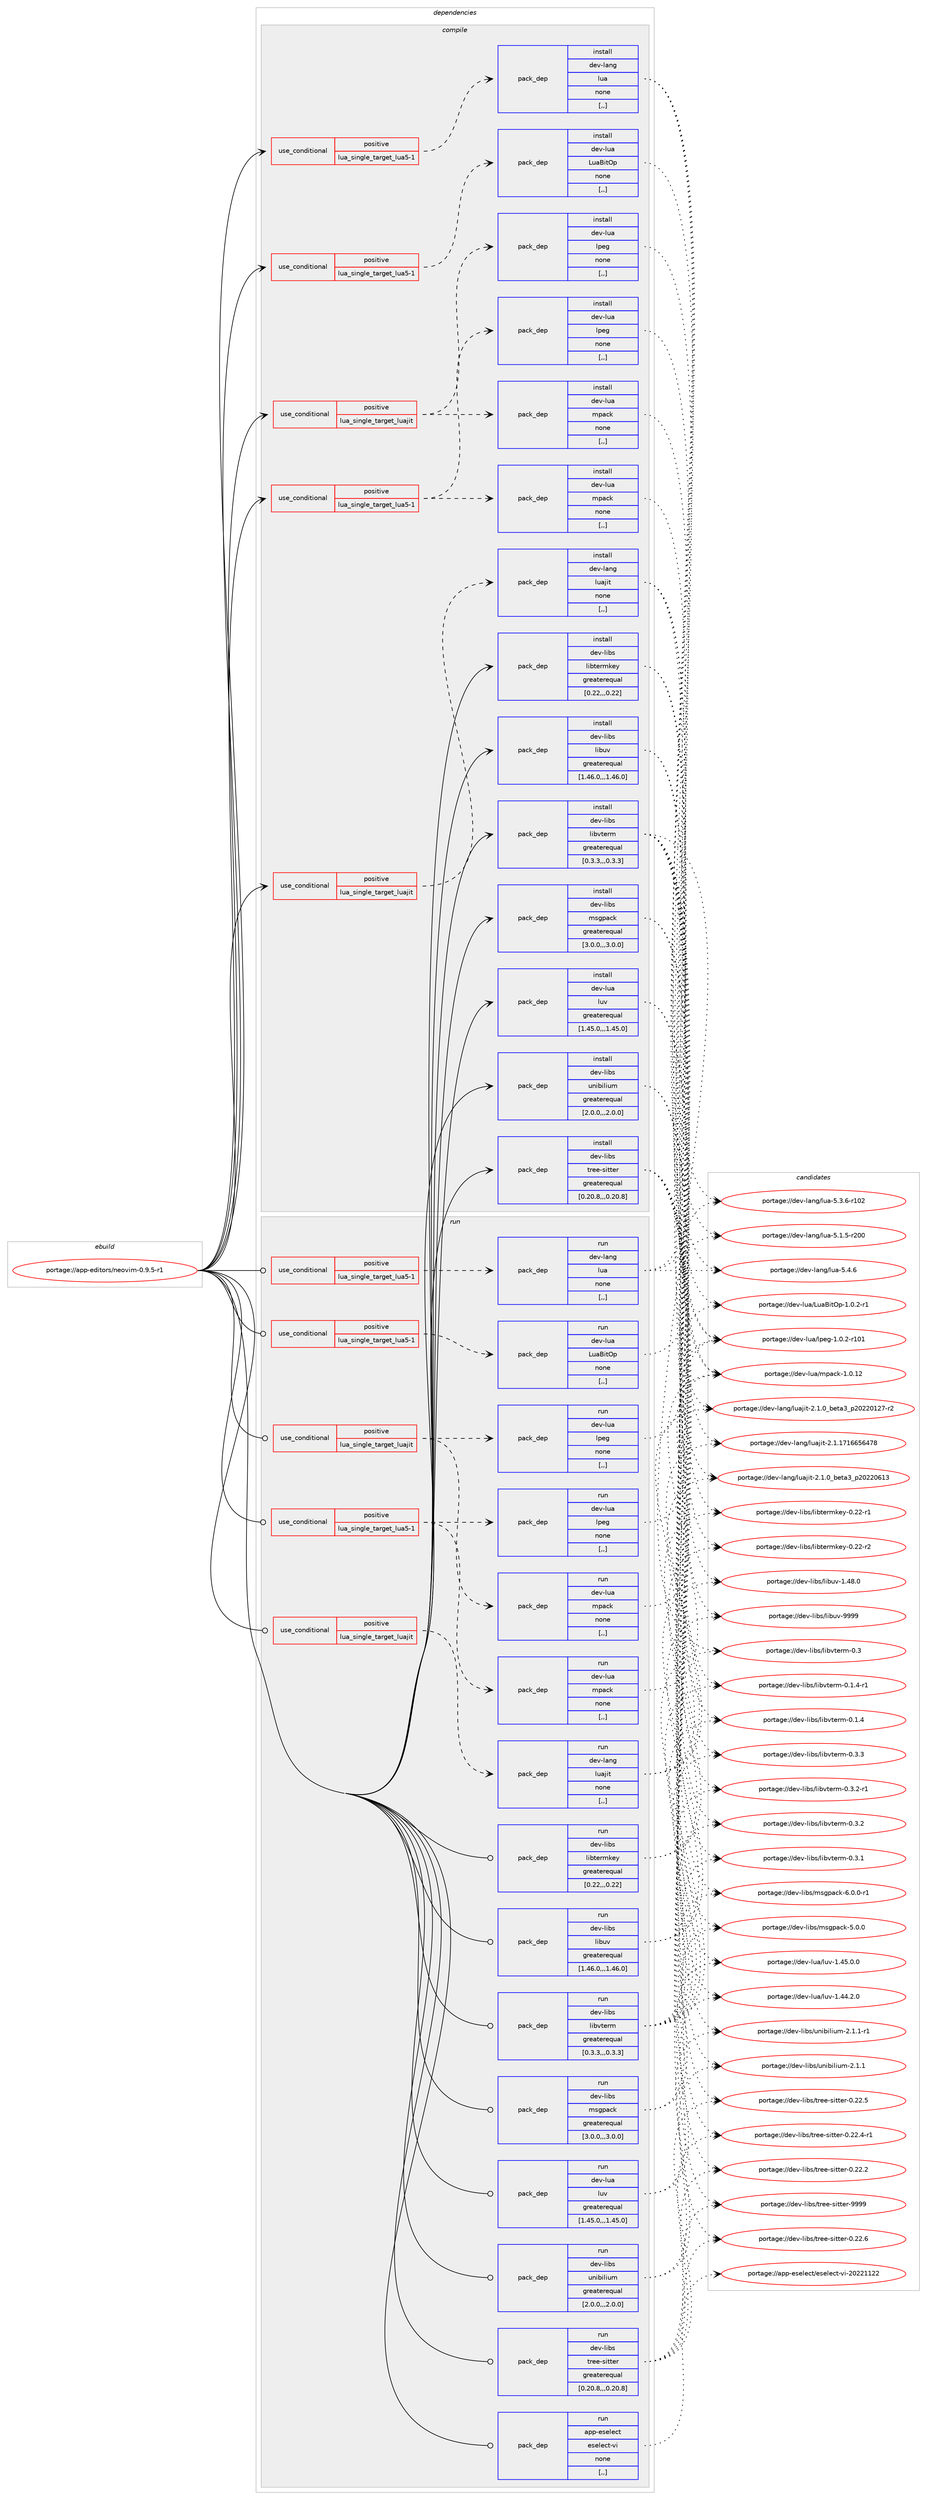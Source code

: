 digraph prolog {

# *************
# Graph options
# *************

newrank=true;
concentrate=true;
compound=true;
graph [rankdir=LR,fontname=Helvetica,fontsize=10,ranksep=1.5];#, ranksep=2.5, nodesep=0.2];
edge  [arrowhead=vee];
node  [fontname=Helvetica,fontsize=10];

# **********
# The ebuild
# **********

subgraph cluster_leftcol {
color=gray;
label=<<i>ebuild</i>>;
id [label="portage://app-editors/neovim-0.9.5-r1", color=red, width=4, href="../app-editors/neovim-0.9.5-r1.svg"];
}

# ****************
# The dependencies
# ****************

subgraph cluster_midcol {
color=gray;
label=<<i>dependencies</i>>;
subgraph cluster_compile {
fillcolor="#eeeeee";
style=filled;
label=<<i>compile</i>>;
subgraph cond5514 {
dependency19905 [label=<<TABLE BORDER="0" CELLBORDER="1" CELLSPACING="0" CELLPADDING="4"><TR><TD ROWSPAN="3" CELLPADDING="10">use_conditional</TD></TR><TR><TD>positive</TD></TR><TR><TD>lua_single_target_lua5-1</TD></TR></TABLE>>, shape=none, color=red];
subgraph pack14266 {
dependency19906 [label=<<TABLE BORDER="0" CELLBORDER="1" CELLSPACING="0" CELLPADDING="4" WIDTH="220"><TR><TD ROWSPAN="6" CELLPADDING="30">pack_dep</TD></TR><TR><TD WIDTH="110">install</TD></TR><TR><TD>dev-lang</TD></TR><TR><TD>lua</TD></TR><TR><TD>none</TD></TR><TR><TD>[,,]</TD></TR></TABLE>>, shape=none, color=blue];
}
dependency19905:e -> dependency19906:w [weight=20,style="dashed",arrowhead="vee"];
}
id:e -> dependency19905:w [weight=20,style="solid",arrowhead="vee"];
subgraph cond5515 {
dependency19907 [label=<<TABLE BORDER="0" CELLBORDER="1" CELLSPACING="0" CELLPADDING="4"><TR><TD ROWSPAN="3" CELLPADDING="10">use_conditional</TD></TR><TR><TD>positive</TD></TR><TR><TD>lua_single_target_lua5-1</TD></TR></TABLE>>, shape=none, color=red];
subgraph pack14267 {
dependency19908 [label=<<TABLE BORDER="0" CELLBORDER="1" CELLSPACING="0" CELLPADDING="4" WIDTH="220"><TR><TD ROWSPAN="6" CELLPADDING="30">pack_dep</TD></TR><TR><TD WIDTH="110">install</TD></TR><TR><TD>dev-lua</TD></TR><TR><TD>LuaBitOp</TD></TR><TR><TD>none</TD></TR><TR><TD>[,,]</TD></TR></TABLE>>, shape=none, color=blue];
}
dependency19907:e -> dependency19908:w [weight=20,style="dashed",arrowhead="vee"];
}
id:e -> dependency19907:w [weight=20,style="solid",arrowhead="vee"];
subgraph cond5516 {
dependency19909 [label=<<TABLE BORDER="0" CELLBORDER="1" CELLSPACING="0" CELLPADDING="4"><TR><TD ROWSPAN="3" CELLPADDING="10">use_conditional</TD></TR><TR><TD>positive</TD></TR><TR><TD>lua_single_target_lua5-1</TD></TR></TABLE>>, shape=none, color=red];
subgraph pack14268 {
dependency19910 [label=<<TABLE BORDER="0" CELLBORDER="1" CELLSPACING="0" CELLPADDING="4" WIDTH="220"><TR><TD ROWSPAN="6" CELLPADDING="30">pack_dep</TD></TR><TR><TD WIDTH="110">install</TD></TR><TR><TD>dev-lua</TD></TR><TR><TD>lpeg</TD></TR><TR><TD>none</TD></TR><TR><TD>[,,]</TD></TR></TABLE>>, shape=none, color=blue];
}
dependency19909:e -> dependency19910:w [weight=20,style="dashed",arrowhead="vee"];
subgraph pack14269 {
dependency19911 [label=<<TABLE BORDER="0" CELLBORDER="1" CELLSPACING="0" CELLPADDING="4" WIDTH="220"><TR><TD ROWSPAN="6" CELLPADDING="30">pack_dep</TD></TR><TR><TD WIDTH="110">install</TD></TR><TR><TD>dev-lua</TD></TR><TR><TD>mpack</TD></TR><TR><TD>none</TD></TR><TR><TD>[,,]</TD></TR></TABLE>>, shape=none, color=blue];
}
dependency19909:e -> dependency19911:w [weight=20,style="dashed",arrowhead="vee"];
}
id:e -> dependency19909:w [weight=20,style="solid",arrowhead="vee"];
subgraph cond5517 {
dependency19912 [label=<<TABLE BORDER="0" CELLBORDER="1" CELLSPACING="0" CELLPADDING="4"><TR><TD ROWSPAN="3" CELLPADDING="10">use_conditional</TD></TR><TR><TD>positive</TD></TR><TR><TD>lua_single_target_luajit</TD></TR></TABLE>>, shape=none, color=red];
subgraph pack14270 {
dependency19913 [label=<<TABLE BORDER="0" CELLBORDER="1" CELLSPACING="0" CELLPADDING="4" WIDTH="220"><TR><TD ROWSPAN="6" CELLPADDING="30">pack_dep</TD></TR><TR><TD WIDTH="110">install</TD></TR><TR><TD>dev-lang</TD></TR><TR><TD>luajit</TD></TR><TR><TD>none</TD></TR><TR><TD>[,,]</TD></TR></TABLE>>, shape=none, color=blue];
}
dependency19912:e -> dependency19913:w [weight=20,style="dashed",arrowhead="vee"];
}
id:e -> dependency19912:w [weight=20,style="solid",arrowhead="vee"];
subgraph cond5518 {
dependency19914 [label=<<TABLE BORDER="0" CELLBORDER="1" CELLSPACING="0" CELLPADDING="4"><TR><TD ROWSPAN="3" CELLPADDING="10">use_conditional</TD></TR><TR><TD>positive</TD></TR><TR><TD>lua_single_target_luajit</TD></TR></TABLE>>, shape=none, color=red];
subgraph pack14271 {
dependency19915 [label=<<TABLE BORDER="0" CELLBORDER="1" CELLSPACING="0" CELLPADDING="4" WIDTH="220"><TR><TD ROWSPAN="6" CELLPADDING="30">pack_dep</TD></TR><TR><TD WIDTH="110">install</TD></TR><TR><TD>dev-lua</TD></TR><TR><TD>lpeg</TD></TR><TR><TD>none</TD></TR><TR><TD>[,,]</TD></TR></TABLE>>, shape=none, color=blue];
}
dependency19914:e -> dependency19915:w [weight=20,style="dashed",arrowhead="vee"];
subgraph pack14272 {
dependency19916 [label=<<TABLE BORDER="0" CELLBORDER="1" CELLSPACING="0" CELLPADDING="4" WIDTH="220"><TR><TD ROWSPAN="6" CELLPADDING="30">pack_dep</TD></TR><TR><TD WIDTH="110">install</TD></TR><TR><TD>dev-lua</TD></TR><TR><TD>mpack</TD></TR><TR><TD>none</TD></TR><TR><TD>[,,]</TD></TR></TABLE>>, shape=none, color=blue];
}
dependency19914:e -> dependency19916:w [weight=20,style="dashed",arrowhead="vee"];
}
id:e -> dependency19914:w [weight=20,style="solid",arrowhead="vee"];
subgraph pack14273 {
dependency19917 [label=<<TABLE BORDER="0" CELLBORDER="1" CELLSPACING="0" CELLPADDING="4" WIDTH="220"><TR><TD ROWSPAN="6" CELLPADDING="30">pack_dep</TD></TR><TR><TD WIDTH="110">install</TD></TR><TR><TD>dev-libs</TD></TR><TR><TD>libtermkey</TD></TR><TR><TD>greaterequal</TD></TR><TR><TD>[0.22,,,0.22]</TD></TR></TABLE>>, shape=none, color=blue];
}
id:e -> dependency19917:w [weight=20,style="solid",arrowhead="vee"];
subgraph pack14274 {
dependency19918 [label=<<TABLE BORDER="0" CELLBORDER="1" CELLSPACING="0" CELLPADDING="4" WIDTH="220"><TR><TD ROWSPAN="6" CELLPADDING="30">pack_dep</TD></TR><TR><TD WIDTH="110">install</TD></TR><TR><TD>dev-libs</TD></TR><TR><TD>libuv</TD></TR><TR><TD>greaterequal</TD></TR><TR><TD>[1.46.0,,,1.46.0]</TD></TR></TABLE>>, shape=none, color=blue];
}
id:e -> dependency19918:w [weight=20,style="solid",arrowhead="vee"];
subgraph pack14275 {
dependency19919 [label=<<TABLE BORDER="0" CELLBORDER="1" CELLSPACING="0" CELLPADDING="4" WIDTH="220"><TR><TD ROWSPAN="6" CELLPADDING="30">pack_dep</TD></TR><TR><TD WIDTH="110">install</TD></TR><TR><TD>dev-libs</TD></TR><TR><TD>libvterm</TD></TR><TR><TD>greaterequal</TD></TR><TR><TD>[0.3.3,,,0.3.3]</TD></TR></TABLE>>, shape=none, color=blue];
}
id:e -> dependency19919:w [weight=20,style="solid",arrowhead="vee"];
subgraph pack14276 {
dependency19920 [label=<<TABLE BORDER="0" CELLBORDER="1" CELLSPACING="0" CELLPADDING="4" WIDTH="220"><TR><TD ROWSPAN="6" CELLPADDING="30">pack_dep</TD></TR><TR><TD WIDTH="110">install</TD></TR><TR><TD>dev-libs</TD></TR><TR><TD>msgpack</TD></TR><TR><TD>greaterequal</TD></TR><TR><TD>[3.0.0,,,3.0.0]</TD></TR></TABLE>>, shape=none, color=blue];
}
id:e -> dependency19920:w [weight=20,style="solid",arrowhead="vee"];
subgraph pack14277 {
dependency19921 [label=<<TABLE BORDER="0" CELLBORDER="1" CELLSPACING="0" CELLPADDING="4" WIDTH="220"><TR><TD ROWSPAN="6" CELLPADDING="30">pack_dep</TD></TR><TR><TD WIDTH="110">install</TD></TR><TR><TD>dev-libs</TD></TR><TR><TD>tree-sitter</TD></TR><TR><TD>greaterequal</TD></TR><TR><TD>[0.20.8,,,0.20.8]</TD></TR></TABLE>>, shape=none, color=blue];
}
id:e -> dependency19921:w [weight=20,style="solid",arrowhead="vee"];
subgraph pack14278 {
dependency19922 [label=<<TABLE BORDER="0" CELLBORDER="1" CELLSPACING="0" CELLPADDING="4" WIDTH="220"><TR><TD ROWSPAN="6" CELLPADDING="30">pack_dep</TD></TR><TR><TD WIDTH="110">install</TD></TR><TR><TD>dev-libs</TD></TR><TR><TD>unibilium</TD></TR><TR><TD>greaterequal</TD></TR><TR><TD>[2.0.0,,,2.0.0]</TD></TR></TABLE>>, shape=none, color=blue];
}
id:e -> dependency19922:w [weight=20,style="solid",arrowhead="vee"];
subgraph pack14279 {
dependency19923 [label=<<TABLE BORDER="0" CELLBORDER="1" CELLSPACING="0" CELLPADDING="4" WIDTH="220"><TR><TD ROWSPAN="6" CELLPADDING="30">pack_dep</TD></TR><TR><TD WIDTH="110">install</TD></TR><TR><TD>dev-lua</TD></TR><TR><TD>luv</TD></TR><TR><TD>greaterequal</TD></TR><TR><TD>[1.45.0,,,1.45.0]</TD></TR></TABLE>>, shape=none, color=blue];
}
id:e -> dependency19923:w [weight=20,style="solid",arrowhead="vee"];
}
subgraph cluster_compileandrun {
fillcolor="#eeeeee";
style=filled;
label=<<i>compile and run</i>>;
}
subgraph cluster_run {
fillcolor="#eeeeee";
style=filled;
label=<<i>run</i>>;
subgraph cond5519 {
dependency19924 [label=<<TABLE BORDER="0" CELLBORDER="1" CELLSPACING="0" CELLPADDING="4"><TR><TD ROWSPAN="3" CELLPADDING="10">use_conditional</TD></TR><TR><TD>positive</TD></TR><TR><TD>lua_single_target_lua5-1</TD></TR></TABLE>>, shape=none, color=red];
subgraph pack14280 {
dependency19925 [label=<<TABLE BORDER="0" CELLBORDER="1" CELLSPACING="0" CELLPADDING="4" WIDTH="220"><TR><TD ROWSPAN="6" CELLPADDING="30">pack_dep</TD></TR><TR><TD WIDTH="110">run</TD></TR><TR><TD>dev-lang</TD></TR><TR><TD>lua</TD></TR><TR><TD>none</TD></TR><TR><TD>[,,]</TD></TR></TABLE>>, shape=none, color=blue];
}
dependency19924:e -> dependency19925:w [weight=20,style="dashed",arrowhead="vee"];
}
id:e -> dependency19924:w [weight=20,style="solid",arrowhead="odot"];
subgraph cond5520 {
dependency19926 [label=<<TABLE BORDER="0" CELLBORDER="1" CELLSPACING="0" CELLPADDING="4"><TR><TD ROWSPAN="3" CELLPADDING="10">use_conditional</TD></TR><TR><TD>positive</TD></TR><TR><TD>lua_single_target_lua5-1</TD></TR></TABLE>>, shape=none, color=red];
subgraph pack14281 {
dependency19927 [label=<<TABLE BORDER="0" CELLBORDER="1" CELLSPACING="0" CELLPADDING="4" WIDTH="220"><TR><TD ROWSPAN="6" CELLPADDING="30">pack_dep</TD></TR><TR><TD WIDTH="110">run</TD></TR><TR><TD>dev-lua</TD></TR><TR><TD>LuaBitOp</TD></TR><TR><TD>none</TD></TR><TR><TD>[,,]</TD></TR></TABLE>>, shape=none, color=blue];
}
dependency19926:e -> dependency19927:w [weight=20,style="dashed",arrowhead="vee"];
}
id:e -> dependency19926:w [weight=20,style="solid",arrowhead="odot"];
subgraph cond5521 {
dependency19928 [label=<<TABLE BORDER="0" CELLBORDER="1" CELLSPACING="0" CELLPADDING="4"><TR><TD ROWSPAN="3" CELLPADDING="10">use_conditional</TD></TR><TR><TD>positive</TD></TR><TR><TD>lua_single_target_lua5-1</TD></TR></TABLE>>, shape=none, color=red];
subgraph pack14282 {
dependency19929 [label=<<TABLE BORDER="0" CELLBORDER="1" CELLSPACING="0" CELLPADDING="4" WIDTH="220"><TR><TD ROWSPAN="6" CELLPADDING="30">pack_dep</TD></TR><TR><TD WIDTH="110">run</TD></TR><TR><TD>dev-lua</TD></TR><TR><TD>lpeg</TD></TR><TR><TD>none</TD></TR><TR><TD>[,,]</TD></TR></TABLE>>, shape=none, color=blue];
}
dependency19928:e -> dependency19929:w [weight=20,style="dashed",arrowhead="vee"];
subgraph pack14283 {
dependency19930 [label=<<TABLE BORDER="0" CELLBORDER="1" CELLSPACING="0" CELLPADDING="4" WIDTH="220"><TR><TD ROWSPAN="6" CELLPADDING="30">pack_dep</TD></TR><TR><TD WIDTH="110">run</TD></TR><TR><TD>dev-lua</TD></TR><TR><TD>mpack</TD></TR><TR><TD>none</TD></TR><TR><TD>[,,]</TD></TR></TABLE>>, shape=none, color=blue];
}
dependency19928:e -> dependency19930:w [weight=20,style="dashed",arrowhead="vee"];
}
id:e -> dependency19928:w [weight=20,style="solid",arrowhead="odot"];
subgraph cond5522 {
dependency19931 [label=<<TABLE BORDER="0" CELLBORDER="1" CELLSPACING="0" CELLPADDING="4"><TR><TD ROWSPAN="3" CELLPADDING="10">use_conditional</TD></TR><TR><TD>positive</TD></TR><TR><TD>lua_single_target_luajit</TD></TR></TABLE>>, shape=none, color=red];
subgraph pack14284 {
dependency19932 [label=<<TABLE BORDER="0" CELLBORDER="1" CELLSPACING="0" CELLPADDING="4" WIDTH="220"><TR><TD ROWSPAN="6" CELLPADDING="30">pack_dep</TD></TR><TR><TD WIDTH="110">run</TD></TR><TR><TD>dev-lang</TD></TR><TR><TD>luajit</TD></TR><TR><TD>none</TD></TR><TR><TD>[,,]</TD></TR></TABLE>>, shape=none, color=blue];
}
dependency19931:e -> dependency19932:w [weight=20,style="dashed",arrowhead="vee"];
}
id:e -> dependency19931:w [weight=20,style="solid",arrowhead="odot"];
subgraph cond5523 {
dependency19933 [label=<<TABLE BORDER="0" CELLBORDER="1" CELLSPACING="0" CELLPADDING="4"><TR><TD ROWSPAN="3" CELLPADDING="10">use_conditional</TD></TR><TR><TD>positive</TD></TR><TR><TD>lua_single_target_luajit</TD></TR></TABLE>>, shape=none, color=red];
subgraph pack14285 {
dependency19934 [label=<<TABLE BORDER="0" CELLBORDER="1" CELLSPACING="0" CELLPADDING="4" WIDTH="220"><TR><TD ROWSPAN="6" CELLPADDING="30">pack_dep</TD></TR><TR><TD WIDTH="110">run</TD></TR><TR><TD>dev-lua</TD></TR><TR><TD>lpeg</TD></TR><TR><TD>none</TD></TR><TR><TD>[,,]</TD></TR></TABLE>>, shape=none, color=blue];
}
dependency19933:e -> dependency19934:w [weight=20,style="dashed",arrowhead="vee"];
subgraph pack14286 {
dependency19935 [label=<<TABLE BORDER="0" CELLBORDER="1" CELLSPACING="0" CELLPADDING="4" WIDTH="220"><TR><TD ROWSPAN="6" CELLPADDING="30">pack_dep</TD></TR><TR><TD WIDTH="110">run</TD></TR><TR><TD>dev-lua</TD></TR><TR><TD>mpack</TD></TR><TR><TD>none</TD></TR><TR><TD>[,,]</TD></TR></TABLE>>, shape=none, color=blue];
}
dependency19933:e -> dependency19935:w [weight=20,style="dashed",arrowhead="vee"];
}
id:e -> dependency19933:w [weight=20,style="solid",arrowhead="odot"];
subgraph pack14287 {
dependency19936 [label=<<TABLE BORDER="0" CELLBORDER="1" CELLSPACING="0" CELLPADDING="4" WIDTH="220"><TR><TD ROWSPAN="6" CELLPADDING="30">pack_dep</TD></TR><TR><TD WIDTH="110">run</TD></TR><TR><TD>app-eselect</TD></TR><TR><TD>eselect-vi</TD></TR><TR><TD>none</TD></TR><TR><TD>[,,]</TD></TR></TABLE>>, shape=none, color=blue];
}
id:e -> dependency19936:w [weight=20,style="solid",arrowhead="odot"];
subgraph pack14288 {
dependency19937 [label=<<TABLE BORDER="0" CELLBORDER="1" CELLSPACING="0" CELLPADDING="4" WIDTH="220"><TR><TD ROWSPAN="6" CELLPADDING="30">pack_dep</TD></TR><TR><TD WIDTH="110">run</TD></TR><TR><TD>dev-libs</TD></TR><TR><TD>libtermkey</TD></TR><TR><TD>greaterequal</TD></TR><TR><TD>[0.22,,,0.22]</TD></TR></TABLE>>, shape=none, color=blue];
}
id:e -> dependency19937:w [weight=20,style="solid",arrowhead="odot"];
subgraph pack14289 {
dependency19938 [label=<<TABLE BORDER="0" CELLBORDER="1" CELLSPACING="0" CELLPADDING="4" WIDTH="220"><TR><TD ROWSPAN="6" CELLPADDING="30">pack_dep</TD></TR><TR><TD WIDTH="110">run</TD></TR><TR><TD>dev-libs</TD></TR><TR><TD>libuv</TD></TR><TR><TD>greaterequal</TD></TR><TR><TD>[1.46.0,,,1.46.0]</TD></TR></TABLE>>, shape=none, color=blue];
}
id:e -> dependency19938:w [weight=20,style="solid",arrowhead="odot"];
subgraph pack14290 {
dependency19939 [label=<<TABLE BORDER="0" CELLBORDER="1" CELLSPACING="0" CELLPADDING="4" WIDTH="220"><TR><TD ROWSPAN="6" CELLPADDING="30">pack_dep</TD></TR><TR><TD WIDTH="110">run</TD></TR><TR><TD>dev-libs</TD></TR><TR><TD>libvterm</TD></TR><TR><TD>greaterequal</TD></TR><TR><TD>[0.3.3,,,0.3.3]</TD></TR></TABLE>>, shape=none, color=blue];
}
id:e -> dependency19939:w [weight=20,style="solid",arrowhead="odot"];
subgraph pack14291 {
dependency19940 [label=<<TABLE BORDER="0" CELLBORDER="1" CELLSPACING="0" CELLPADDING="4" WIDTH="220"><TR><TD ROWSPAN="6" CELLPADDING="30">pack_dep</TD></TR><TR><TD WIDTH="110">run</TD></TR><TR><TD>dev-libs</TD></TR><TR><TD>msgpack</TD></TR><TR><TD>greaterequal</TD></TR><TR><TD>[3.0.0,,,3.0.0]</TD></TR></TABLE>>, shape=none, color=blue];
}
id:e -> dependency19940:w [weight=20,style="solid",arrowhead="odot"];
subgraph pack14292 {
dependency19941 [label=<<TABLE BORDER="0" CELLBORDER="1" CELLSPACING="0" CELLPADDING="4" WIDTH="220"><TR><TD ROWSPAN="6" CELLPADDING="30">pack_dep</TD></TR><TR><TD WIDTH="110">run</TD></TR><TR><TD>dev-libs</TD></TR><TR><TD>tree-sitter</TD></TR><TR><TD>greaterequal</TD></TR><TR><TD>[0.20.8,,,0.20.8]</TD></TR></TABLE>>, shape=none, color=blue];
}
id:e -> dependency19941:w [weight=20,style="solid",arrowhead="odot"];
subgraph pack14293 {
dependency19942 [label=<<TABLE BORDER="0" CELLBORDER="1" CELLSPACING="0" CELLPADDING="4" WIDTH="220"><TR><TD ROWSPAN="6" CELLPADDING="30">pack_dep</TD></TR><TR><TD WIDTH="110">run</TD></TR><TR><TD>dev-libs</TD></TR><TR><TD>unibilium</TD></TR><TR><TD>greaterequal</TD></TR><TR><TD>[2.0.0,,,2.0.0]</TD></TR></TABLE>>, shape=none, color=blue];
}
id:e -> dependency19942:w [weight=20,style="solid",arrowhead="odot"];
subgraph pack14294 {
dependency19943 [label=<<TABLE BORDER="0" CELLBORDER="1" CELLSPACING="0" CELLPADDING="4" WIDTH="220"><TR><TD ROWSPAN="6" CELLPADDING="30">pack_dep</TD></TR><TR><TD WIDTH="110">run</TD></TR><TR><TD>dev-lua</TD></TR><TR><TD>luv</TD></TR><TR><TD>greaterequal</TD></TR><TR><TD>[1.45.0,,,1.45.0]</TD></TR></TABLE>>, shape=none, color=blue];
}
id:e -> dependency19943:w [weight=20,style="solid",arrowhead="odot"];
}
}

# **************
# The candidates
# **************

subgraph cluster_choices {
rank=same;
color=gray;
label=<<i>candidates</i>>;

subgraph choice14266 {
color=black;
nodesep=1;
choice10010111845108971101034710811797455346524654 [label="portage://dev-lang/lua-5.4.6", color=red, width=4,href="../dev-lang/lua-5.4.6.svg"];
choice1001011184510897110103471081179745534651465445114494850 [label="portage://dev-lang/lua-5.3.6-r102", color=red, width=4,href="../dev-lang/lua-5.3.6-r102.svg"];
choice1001011184510897110103471081179745534649465345114504848 [label="portage://dev-lang/lua-5.1.5-r200", color=red, width=4,href="../dev-lang/lua-5.1.5-r200.svg"];
dependency19906:e -> choice10010111845108971101034710811797455346524654:w [style=dotted,weight="100"];
dependency19906:e -> choice1001011184510897110103471081179745534651465445114494850:w [style=dotted,weight="100"];
dependency19906:e -> choice1001011184510897110103471081179745534649465345114504848:w [style=dotted,weight="100"];
}
subgraph choice14267 {
color=black;
nodesep=1;
choice100101118451081179747761179766105116791124549464846504511449 [label="portage://dev-lua/LuaBitOp-1.0.2-r1", color=red, width=4,href="../dev-lua/LuaBitOp-1.0.2-r1.svg"];
dependency19908:e -> choice100101118451081179747761179766105116791124549464846504511449:w [style=dotted,weight="100"];
}
subgraph choice14268 {
color=black;
nodesep=1;
choice10010111845108117974710811210110345494648465045114494849 [label="portage://dev-lua/lpeg-1.0.2-r101", color=red, width=4,href="../dev-lua/lpeg-1.0.2-r101.svg"];
dependency19910:e -> choice10010111845108117974710811210110345494648465045114494849:w [style=dotted,weight="100"];
}
subgraph choice14269 {
color=black;
nodesep=1;
choice100101118451081179747109112979910745494648464950 [label="portage://dev-lua/mpack-1.0.12", color=red, width=4,href="../dev-lua/mpack-1.0.12.svg"];
dependency19911:e -> choice100101118451081179747109112979910745494648464950:w [style=dotted,weight="100"];
}
subgraph choice14270 {
color=black;
nodesep=1;
choice10010111845108971101034710811797106105116455046494649554954545354525556 [label="portage://dev-lang/luajit-2.1.1716656478", color=red, width=4,href="../dev-lang/luajit-2.1.1716656478.svg"];
choice1001011184510897110103471081179710610511645504649464895981011169751951125048505048544951 [label="portage://dev-lang/luajit-2.1.0_beta3_p20220613", color=red, width=4,href="../dev-lang/luajit-2.1.0_beta3_p20220613.svg"];
choice10010111845108971101034710811797106105116455046494648959810111697519511250485050484950554511450 [label="portage://dev-lang/luajit-2.1.0_beta3_p20220127-r2", color=red, width=4,href="../dev-lang/luajit-2.1.0_beta3_p20220127-r2.svg"];
dependency19913:e -> choice10010111845108971101034710811797106105116455046494649554954545354525556:w [style=dotted,weight="100"];
dependency19913:e -> choice1001011184510897110103471081179710610511645504649464895981011169751951125048505048544951:w [style=dotted,weight="100"];
dependency19913:e -> choice10010111845108971101034710811797106105116455046494648959810111697519511250485050484950554511450:w [style=dotted,weight="100"];
}
subgraph choice14271 {
color=black;
nodesep=1;
choice10010111845108117974710811210110345494648465045114494849 [label="portage://dev-lua/lpeg-1.0.2-r101", color=red, width=4,href="../dev-lua/lpeg-1.0.2-r101.svg"];
dependency19915:e -> choice10010111845108117974710811210110345494648465045114494849:w [style=dotted,weight="100"];
}
subgraph choice14272 {
color=black;
nodesep=1;
choice100101118451081179747109112979910745494648464950 [label="portage://dev-lua/mpack-1.0.12", color=red, width=4,href="../dev-lua/mpack-1.0.12.svg"];
dependency19916:e -> choice100101118451081179747109112979910745494648464950:w [style=dotted,weight="100"];
}
subgraph choice14273 {
color=black;
nodesep=1;
choice1001011184510810598115471081059811610111410910710112145484650504511450 [label="portage://dev-libs/libtermkey-0.22-r2", color=red, width=4,href="../dev-libs/libtermkey-0.22-r2.svg"];
choice1001011184510810598115471081059811610111410910710112145484650504511449 [label="portage://dev-libs/libtermkey-0.22-r1", color=red, width=4,href="../dev-libs/libtermkey-0.22-r1.svg"];
dependency19917:e -> choice1001011184510810598115471081059811610111410910710112145484650504511450:w [style=dotted,weight="100"];
dependency19917:e -> choice1001011184510810598115471081059811610111410910710112145484650504511449:w [style=dotted,weight="100"];
}
subgraph choice14274 {
color=black;
nodesep=1;
choice100101118451081059811547108105981171184557575757 [label="portage://dev-libs/libuv-9999", color=red, width=4,href="../dev-libs/libuv-9999.svg"];
choice1001011184510810598115471081059811711845494652564648 [label="portage://dev-libs/libuv-1.48.0", color=red, width=4,href="../dev-libs/libuv-1.48.0.svg"];
dependency19918:e -> choice100101118451081059811547108105981171184557575757:w [style=dotted,weight="100"];
dependency19918:e -> choice1001011184510810598115471081059811711845494652564648:w [style=dotted,weight="100"];
}
subgraph choice14275 {
color=black;
nodesep=1;
choice10010111845108105981154710810598118116101114109454846514651 [label="portage://dev-libs/libvterm-0.3.3", color=red, width=4,href="../dev-libs/libvterm-0.3.3.svg"];
choice100101118451081059811547108105981181161011141094548465146504511449 [label="portage://dev-libs/libvterm-0.3.2-r1", color=red, width=4,href="../dev-libs/libvterm-0.3.2-r1.svg"];
choice10010111845108105981154710810598118116101114109454846514650 [label="portage://dev-libs/libvterm-0.3.2", color=red, width=4,href="../dev-libs/libvterm-0.3.2.svg"];
choice10010111845108105981154710810598118116101114109454846514649 [label="portage://dev-libs/libvterm-0.3.1", color=red, width=4,href="../dev-libs/libvterm-0.3.1.svg"];
choice1001011184510810598115471081059811811610111410945484651 [label="portage://dev-libs/libvterm-0.3", color=red, width=4,href="../dev-libs/libvterm-0.3.svg"];
choice100101118451081059811547108105981181161011141094548464946524511449 [label="portage://dev-libs/libvterm-0.1.4-r1", color=red, width=4,href="../dev-libs/libvterm-0.1.4-r1.svg"];
choice10010111845108105981154710810598118116101114109454846494652 [label="portage://dev-libs/libvterm-0.1.4", color=red, width=4,href="../dev-libs/libvterm-0.1.4.svg"];
dependency19919:e -> choice10010111845108105981154710810598118116101114109454846514651:w [style=dotted,weight="100"];
dependency19919:e -> choice100101118451081059811547108105981181161011141094548465146504511449:w [style=dotted,weight="100"];
dependency19919:e -> choice10010111845108105981154710810598118116101114109454846514650:w [style=dotted,weight="100"];
dependency19919:e -> choice10010111845108105981154710810598118116101114109454846514649:w [style=dotted,weight="100"];
dependency19919:e -> choice1001011184510810598115471081059811811610111410945484651:w [style=dotted,weight="100"];
dependency19919:e -> choice100101118451081059811547108105981181161011141094548464946524511449:w [style=dotted,weight="100"];
dependency19919:e -> choice10010111845108105981154710810598118116101114109454846494652:w [style=dotted,weight="100"];
}
subgraph choice14276 {
color=black;
nodesep=1;
choice10010111845108105981154710911510311297991074554464846484511449 [label="portage://dev-libs/msgpack-6.0.0-r1", color=red, width=4,href="../dev-libs/msgpack-6.0.0-r1.svg"];
choice1001011184510810598115471091151031129799107455346484648 [label="portage://dev-libs/msgpack-5.0.0", color=red, width=4,href="../dev-libs/msgpack-5.0.0.svg"];
dependency19920:e -> choice10010111845108105981154710911510311297991074554464846484511449:w [style=dotted,weight="100"];
dependency19920:e -> choice1001011184510810598115471091151031129799107455346484648:w [style=dotted,weight="100"];
}
subgraph choice14277 {
color=black;
nodesep=1;
choice100101118451081059811547116114101101451151051161161011144557575757 [label="portage://dev-libs/tree-sitter-9999", color=red, width=4,href="../dev-libs/tree-sitter-9999.svg"];
choice1001011184510810598115471161141011014511510511611610111445484650504654 [label="portage://dev-libs/tree-sitter-0.22.6", color=red, width=4,href="../dev-libs/tree-sitter-0.22.6.svg"];
choice1001011184510810598115471161141011014511510511611610111445484650504653 [label="portage://dev-libs/tree-sitter-0.22.5", color=red, width=4,href="../dev-libs/tree-sitter-0.22.5.svg"];
choice10010111845108105981154711611410110145115105116116101114454846505046524511449 [label="portage://dev-libs/tree-sitter-0.22.4-r1", color=red, width=4,href="../dev-libs/tree-sitter-0.22.4-r1.svg"];
choice1001011184510810598115471161141011014511510511611610111445484650504650 [label="portage://dev-libs/tree-sitter-0.22.2", color=red, width=4,href="../dev-libs/tree-sitter-0.22.2.svg"];
dependency19921:e -> choice100101118451081059811547116114101101451151051161161011144557575757:w [style=dotted,weight="100"];
dependency19921:e -> choice1001011184510810598115471161141011014511510511611610111445484650504654:w [style=dotted,weight="100"];
dependency19921:e -> choice1001011184510810598115471161141011014511510511611610111445484650504653:w [style=dotted,weight="100"];
dependency19921:e -> choice10010111845108105981154711611410110145115105116116101114454846505046524511449:w [style=dotted,weight="100"];
dependency19921:e -> choice1001011184510810598115471161141011014511510511611610111445484650504650:w [style=dotted,weight="100"];
}
subgraph choice14278 {
color=black;
nodesep=1;
choice100101118451081059811547117110105981051081051171094550464946494511449 [label="portage://dev-libs/unibilium-2.1.1-r1", color=red, width=4,href="../dev-libs/unibilium-2.1.1-r1.svg"];
choice10010111845108105981154711711010598105108105117109455046494649 [label="portage://dev-libs/unibilium-2.1.1", color=red, width=4,href="../dev-libs/unibilium-2.1.1.svg"];
dependency19922:e -> choice100101118451081059811547117110105981051081051171094550464946494511449:w [style=dotted,weight="100"];
dependency19922:e -> choice10010111845108105981154711711010598105108105117109455046494649:w [style=dotted,weight="100"];
}
subgraph choice14279 {
color=black;
nodesep=1;
choice100101118451081179747108117118454946525346484648 [label="portage://dev-lua/luv-1.45.0.0", color=red, width=4,href="../dev-lua/luv-1.45.0.0.svg"];
choice100101118451081179747108117118454946525246504648 [label="portage://dev-lua/luv-1.44.2.0", color=red, width=4,href="../dev-lua/luv-1.44.2.0.svg"];
dependency19923:e -> choice100101118451081179747108117118454946525346484648:w [style=dotted,weight="100"];
dependency19923:e -> choice100101118451081179747108117118454946525246504648:w [style=dotted,weight="100"];
}
subgraph choice14280 {
color=black;
nodesep=1;
choice10010111845108971101034710811797455346524654 [label="portage://dev-lang/lua-5.4.6", color=red, width=4,href="../dev-lang/lua-5.4.6.svg"];
choice1001011184510897110103471081179745534651465445114494850 [label="portage://dev-lang/lua-5.3.6-r102", color=red, width=4,href="../dev-lang/lua-5.3.6-r102.svg"];
choice1001011184510897110103471081179745534649465345114504848 [label="portage://dev-lang/lua-5.1.5-r200", color=red, width=4,href="../dev-lang/lua-5.1.5-r200.svg"];
dependency19925:e -> choice10010111845108971101034710811797455346524654:w [style=dotted,weight="100"];
dependency19925:e -> choice1001011184510897110103471081179745534651465445114494850:w [style=dotted,weight="100"];
dependency19925:e -> choice1001011184510897110103471081179745534649465345114504848:w [style=dotted,weight="100"];
}
subgraph choice14281 {
color=black;
nodesep=1;
choice100101118451081179747761179766105116791124549464846504511449 [label="portage://dev-lua/LuaBitOp-1.0.2-r1", color=red, width=4,href="../dev-lua/LuaBitOp-1.0.2-r1.svg"];
dependency19927:e -> choice100101118451081179747761179766105116791124549464846504511449:w [style=dotted,weight="100"];
}
subgraph choice14282 {
color=black;
nodesep=1;
choice10010111845108117974710811210110345494648465045114494849 [label="portage://dev-lua/lpeg-1.0.2-r101", color=red, width=4,href="../dev-lua/lpeg-1.0.2-r101.svg"];
dependency19929:e -> choice10010111845108117974710811210110345494648465045114494849:w [style=dotted,weight="100"];
}
subgraph choice14283 {
color=black;
nodesep=1;
choice100101118451081179747109112979910745494648464950 [label="portage://dev-lua/mpack-1.0.12", color=red, width=4,href="../dev-lua/mpack-1.0.12.svg"];
dependency19930:e -> choice100101118451081179747109112979910745494648464950:w [style=dotted,weight="100"];
}
subgraph choice14284 {
color=black;
nodesep=1;
choice10010111845108971101034710811797106105116455046494649554954545354525556 [label="portage://dev-lang/luajit-2.1.1716656478", color=red, width=4,href="../dev-lang/luajit-2.1.1716656478.svg"];
choice1001011184510897110103471081179710610511645504649464895981011169751951125048505048544951 [label="portage://dev-lang/luajit-2.1.0_beta3_p20220613", color=red, width=4,href="../dev-lang/luajit-2.1.0_beta3_p20220613.svg"];
choice10010111845108971101034710811797106105116455046494648959810111697519511250485050484950554511450 [label="portage://dev-lang/luajit-2.1.0_beta3_p20220127-r2", color=red, width=4,href="../dev-lang/luajit-2.1.0_beta3_p20220127-r2.svg"];
dependency19932:e -> choice10010111845108971101034710811797106105116455046494649554954545354525556:w [style=dotted,weight="100"];
dependency19932:e -> choice1001011184510897110103471081179710610511645504649464895981011169751951125048505048544951:w [style=dotted,weight="100"];
dependency19932:e -> choice10010111845108971101034710811797106105116455046494648959810111697519511250485050484950554511450:w [style=dotted,weight="100"];
}
subgraph choice14285 {
color=black;
nodesep=1;
choice10010111845108117974710811210110345494648465045114494849 [label="portage://dev-lua/lpeg-1.0.2-r101", color=red, width=4,href="../dev-lua/lpeg-1.0.2-r101.svg"];
dependency19934:e -> choice10010111845108117974710811210110345494648465045114494849:w [style=dotted,weight="100"];
}
subgraph choice14286 {
color=black;
nodesep=1;
choice100101118451081179747109112979910745494648464950 [label="portage://dev-lua/mpack-1.0.12", color=red, width=4,href="../dev-lua/mpack-1.0.12.svg"];
dependency19935:e -> choice100101118451081179747109112979910745494648464950:w [style=dotted,weight="100"];
}
subgraph choice14287 {
color=black;
nodesep=1;
choice971121124510111510110810199116471011151011081019911645118105455048505049495050 [label="portage://app-eselect/eselect-vi-20221122", color=red, width=4,href="../app-eselect/eselect-vi-20221122.svg"];
dependency19936:e -> choice971121124510111510110810199116471011151011081019911645118105455048505049495050:w [style=dotted,weight="100"];
}
subgraph choice14288 {
color=black;
nodesep=1;
choice1001011184510810598115471081059811610111410910710112145484650504511450 [label="portage://dev-libs/libtermkey-0.22-r2", color=red, width=4,href="../dev-libs/libtermkey-0.22-r2.svg"];
choice1001011184510810598115471081059811610111410910710112145484650504511449 [label="portage://dev-libs/libtermkey-0.22-r1", color=red, width=4,href="../dev-libs/libtermkey-0.22-r1.svg"];
dependency19937:e -> choice1001011184510810598115471081059811610111410910710112145484650504511450:w [style=dotted,weight="100"];
dependency19937:e -> choice1001011184510810598115471081059811610111410910710112145484650504511449:w [style=dotted,weight="100"];
}
subgraph choice14289 {
color=black;
nodesep=1;
choice100101118451081059811547108105981171184557575757 [label="portage://dev-libs/libuv-9999", color=red, width=4,href="../dev-libs/libuv-9999.svg"];
choice1001011184510810598115471081059811711845494652564648 [label="portage://dev-libs/libuv-1.48.0", color=red, width=4,href="../dev-libs/libuv-1.48.0.svg"];
dependency19938:e -> choice100101118451081059811547108105981171184557575757:w [style=dotted,weight="100"];
dependency19938:e -> choice1001011184510810598115471081059811711845494652564648:w [style=dotted,weight="100"];
}
subgraph choice14290 {
color=black;
nodesep=1;
choice10010111845108105981154710810598118116101114109454846514651 [label="portage://dev-libs/libvterm-0.3.3", color=red, width=4,href="../dev-libs/libvterm-0.3.3.svg"];
choice100101118451081059811547108105981181161011141094548465146504511449 [label="portage://dev-libs/libvterm-0.3.2-r1", color=red, width=4,href="../dev-libs/libvterm-0.3.2-r1.svg"];
choice10010111845108105981154710810598118116101114109454846514650 [label="portage://dev-libs/libvterm-0.3.2", color=red, width=4,href="../dev-libs/libvterm-0.3.2.svg"];
choice10010111845108105981154710810598118116101114109454846514649 [label="portage://dev-libs/libvterm-0.3.1", color=red, width=4,href="../dev-libs/libvterm-0.3.1.svg"];
choice1001011184510810598115471081059811811610111410945484651 [label="portage://dev-libs/libvterm-0.3", color=red, width=4,href="../dev-libs/libvterm-0.3.svg"];
choice100101118451081059811547108105981181161011141094548464946524511449 [label="portage://dev-libs/libvterm-0.1.4-r1", color=red, width=4,href="../dev-libs/libvterm-0.1.4-r1.svg"];
choice10010111845108105981154710810598118116101114109454846494652 [label="portage://dev-libs/libvterm-0.1.4", color=red, width=4,href="../dev-libs/libvterm-0.1.4.svg"];
dependency19939:e -> choice10010111845108105981154710810598118116101114109454846514651:w [style=dotted,weight="100"];
dependency19939:e -> choice100101118451081059811547108105981181161011141094548465146504511449:w [style=dotted,weight="100"];
dependency19939:e -> choice10010111845108105981154710810598118116101114109454846514650:w [style=dotted,weight="100"];
dependency19939:e -> choice10010111845108105981154710810598118116101114109454846514649:w [style=dotted,weight="100"];
dependency19939:e -> choice1001011184510810598115471081059811811610111410945484651:w [style=dotted,weight="100"];
dependency19939:e -> choice100101118451081059811547108105981181161011141094548464946524511449:w [style=dotted,weight="100"];
dependency19939:e -> choice10010111845108105981154710810598118116101114109454846494652:w [style=dotted,weight="100"];
}
subgraph choice14291 {
color=black;
nodesep=1;
choice10010111845108105981154710911510311297991074554464846484511449 [label="portage://dev-libs/msgpack-6.0.0-r1", color=red, width=4,href="../dev-libs/msgpack-6.0.0-r1.svg"];
choice1001011184510810598115471091151031129799107455346484648 [label="portage://dev-libs/msgpack-5.0.0", color=red, width=4,href="../dev-libs/msgpack-5.0.0.svg"];
dependency19940:e -> choice10010111845108105981154710911510311297991074554464846484511449:w [style=dotted,weight="100"];
dependency19940:e -> choice1001011184510810598115471091151031129799107455346484648:w [style=dotted,weight="100"];
}
subgraph choice14292 {
color=black;
nodesep=1;
choice100101118451081059811547116114101101451151051161161011144557575757 [label="portage://dev-libs/tree-sitter-9999", color=red, width=4,href="../dev-libs/tree-sitter-9999.svg"];
choice1001011184510810598115471161141011014511510511611610111445484650504654 [label="portage://dev-libs/tree-sitter-0.22.6", color=red, width=4,href="../dev-libs/tree-sitter-0.22.6.svg"];
choice1001011184510810598115471161141011014511510511611610111445484650504653 [label="portage://dev-libs/tree-sitter-0.22.5", color=red, width=4,href="../dev-libs/tree-sitter-0.22.5.svg"];
choice10010111845108105981154711611410110145115105116116101114454846505046524511449 [label="portage://dev-libs/tree-sitter-0.22.4-r1", color=red, width=4,href="../dev-libs/tree-sitter-0.22.4-r1.svg"];
choice1001011184510810598115471161141011014511510511611610111445484650504650 [label="portage://dev-libs/tree-sitter-0.22.2", color=red, width=4,href="../dev-libs/tree-sitter-0.22.2.svg"];
dependency19941:e -> choice100101118451081059811547116114101101451151051161161011144557575757:w [style=dotted,weight="100"];
dependency19941:e -> choice1001011184510810598115471161141011014511510511611610111445484650504654:w [style=dotted,weight="100"];
dependency19941:e -> choice1001011184510810598115471161141011014511510511611610111445484650504653:w [style=dotted,weight="100"];
dependency19941:e -> choice10010111845108105981154711611410110145115105116116101114454846505046524511449:w [style=dotted,weight="100"];
dependency19941:e -> choice1001011184510810598115471161141011014511510511611610111445484650504650:w [style=dotted,weight="100"];
}
subgraph choice14293 {
color=black;
nodesep=1;
choice100101118451081059811547117110105981051081051171094550464946494511449 [label="portage://dev-libs/unibilium-2.1.1-r1", color=red, width=4,href="../dev-libs/unibilium-2.1.1-r1.svg"];
choice10010111845108105981154711711010598105108105117109455046494649 [label="portage://dev-libs/unibilium-2.1.1", color=red, width=4,href="../dev-libs/unibilium-2.1.1.svg"];
dependency19942:e -> choice100101118451081059811547117110105981051081051171094550464946494511449:w [style=dotted,weight="100"];
dependency19942:e -> choice10010111845108105981154711711010598105108105117109455046494649:w [style=dotted,weight="100"];
}
subgraph choice14294 {
color=black;
nodesep=1;
choice100101118451081179747108117118454946525346484648 [label="portage://dev-lua/luv-1.45.0.0", color=red, width=4,href="../dev-lua/luv-1.45.0.0.svg"];
choice100101118451081179747108117118454946525246504648 [label="portage://dev-lua/luv-1.44.2.0", color=red, width=4,href="../dev-lua/luv-1.44.2.0.svg"];
dependency19943:e -> choice100101118451081179747108117118454946525346484648:w [style=dotted,weight="100"];
dependency19943:e -> choice100101118451081179747108117118454946525246504648:w [style=dotted,weight="100"];
}
}

}
